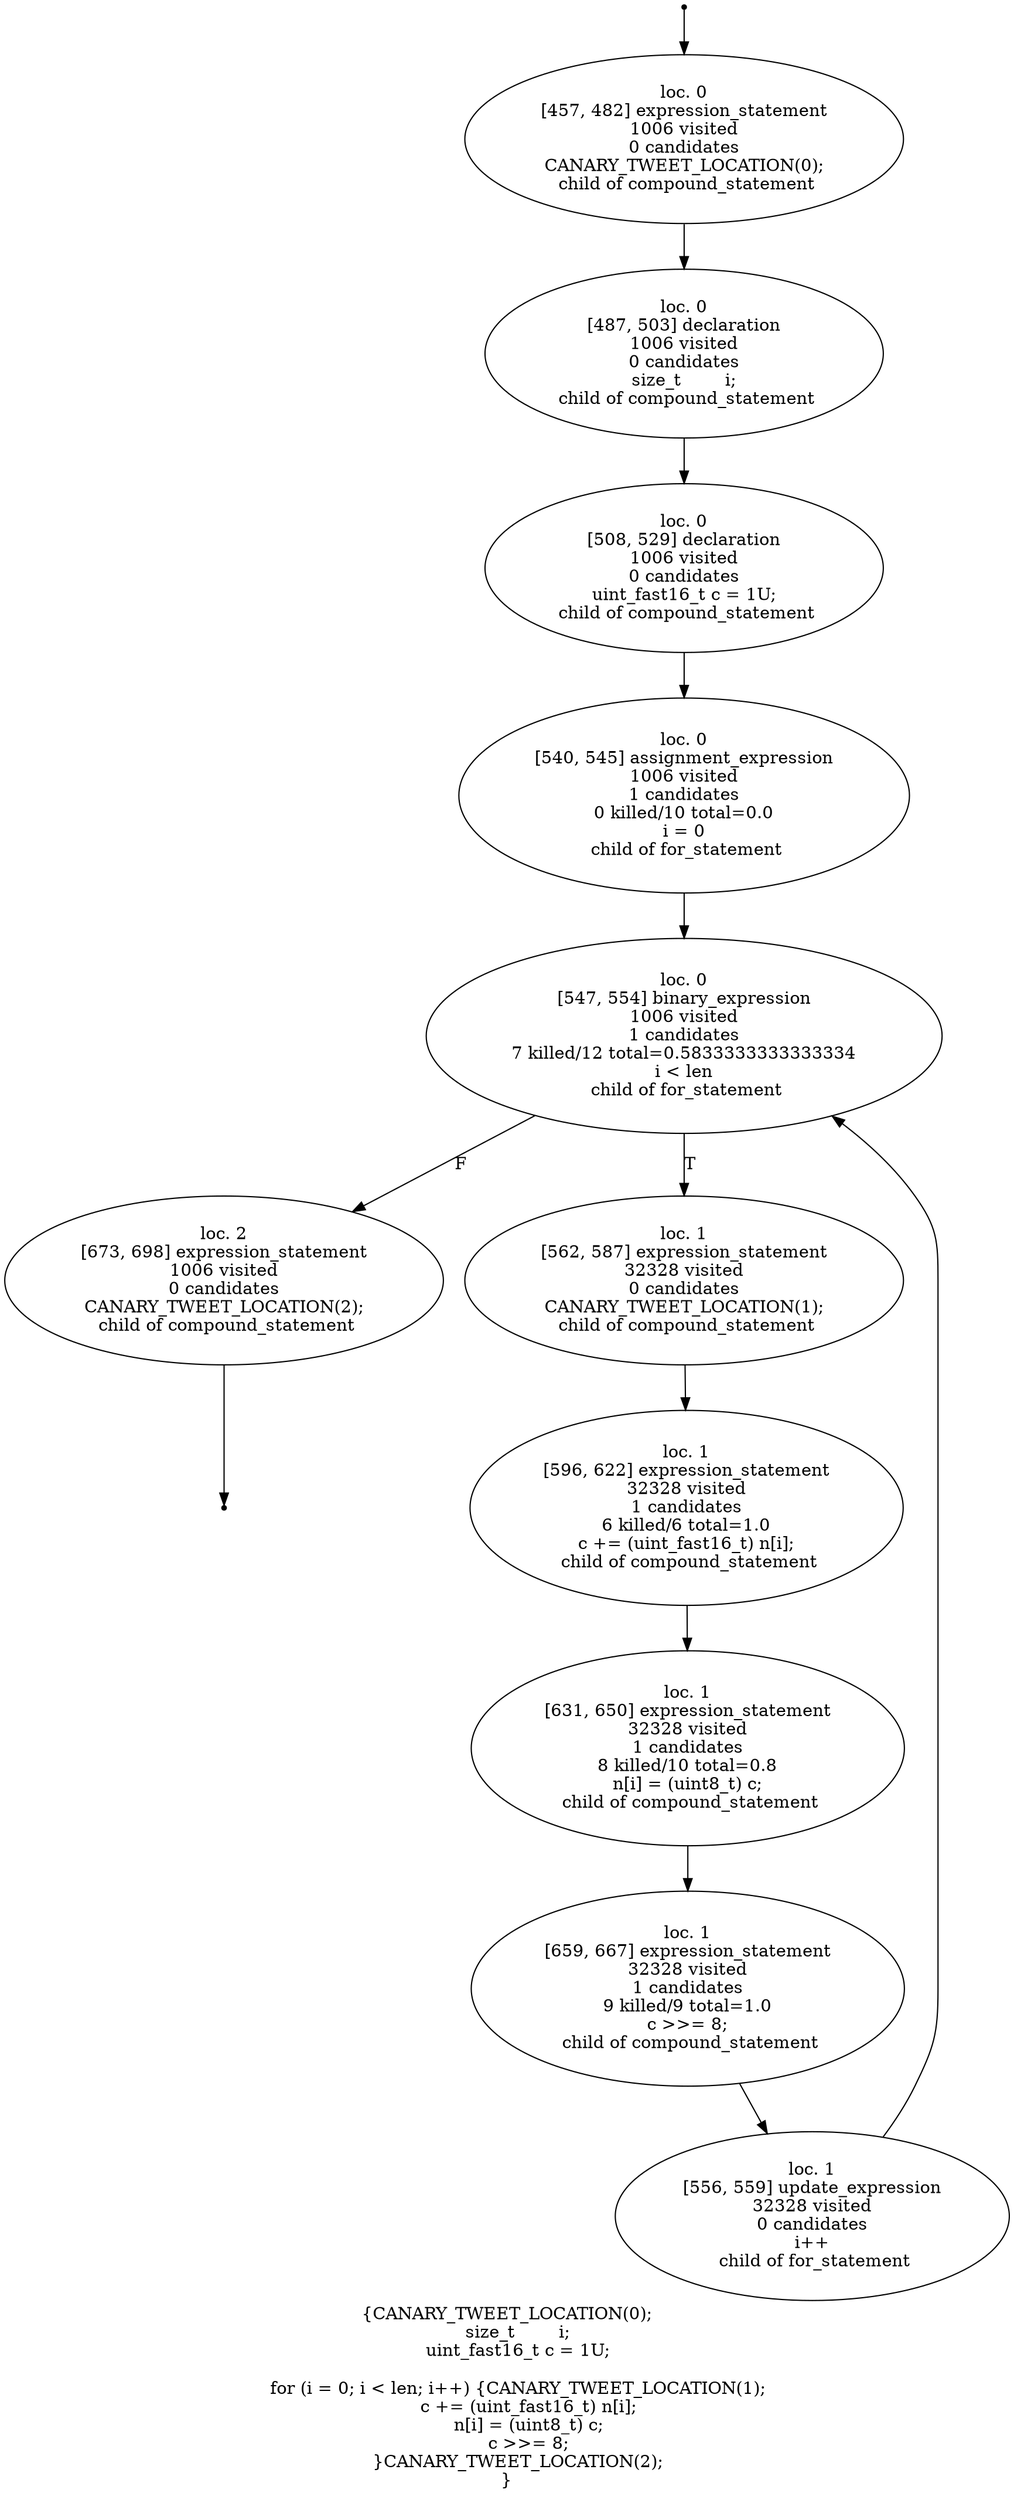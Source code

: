 digraph hydro_increment_localised_2 {
	initial [shape=point]
	initial -> "loc. 0
[457, 482] expression_statement
1006 visited
0 candidates
 CANARY_TWEET_LOCATION(0); 
 child of compound_statement"
	final [shape=point]
	"loc. 2
[673, 698] expression_statement
1006 visited
0 candidates
 CANARY_TWEET_LOCATION(2); 
 child of compound_statement" -> final
	"loc. 0
[457, 482] expression_statement
1006 visited
0 candidates
 CANARY_TWEET_LOCATION(0); 
 child of compound_statement"
	"loc. 0
[457, 482] expression_statement
1006 visited
0 candidates
 CANARY_TWEET_LOCATION(0); 
 child of compound_statement" -> "loc. 0
[487, 503] declaration
1006 visited
0 candidates
 size_t        i; 
 child of compound_statement"
	"loc. 0
[487, 503] declaration
1006 visited
0 candidates
 size_t        i; 
 child of compound_statement"
	"loc. 0
[487, 503] declaration
1006 visited
0 candidates
 size_t        i; 
 child of compound_statement" -> "loc. 0
[508, 529] declaration
1006 visited
0 candidates
 uint_fast16_t c = 1U; 
 child of compound_statement"
	"loc. 0
[508, 529] declaration
1006 visited
0 candidates
 uint_fast16_t c = 1U; 
 child of compound_statement"
	"loc. 0
[508, 529] declaration
1006 visited
0 candidates
 uint_fast16_t c = 1U; 
 child of compound_statement" -> "loc. 0
[540, 545] assignment_expression
1006 visited
1 candidates
0 killed/10 total=0.0
 i = 0 
 child of for_statement"
	"loc. 0
[540, 545] assignment_expression
1006 visited
1 candidates
0 killed/10 total=0.0
 i = 0 
 child of for_statement"
	"loc. 0
[540, 545] assignment_expression
1006 visited
1 candidates
0 killed/10 total=0.0
 i = 0 
 child of for_statement" -> "loc. 0
[547, 554] binary_expression
1006 visited
1 candidates
7 killed/12 total=0.5833333333333334
 i < len 
 child of for_statement"
	"loc. 0
[547, 554] binary_expression
1006 visited
1 candidates
7 killed/12 total=0.5833333333333334
 i < len 
 child of for_statement"
	"loc. 0
[547, 554] binary_expression
1006 visited
1 candidates
7 killed/12 total=0.5833333333333334
 i < len 
 child of for_statement" -> "loc. 1
[562, 587] expression_statement
32328 visited
0 candidates
 CANARY_TWEET_LOCATION(1); 
 child of compound_statement" [label=T]
	"loc. 0
[547, 554] binary_expression
1006 visited
1 candidates
7 killed/12 total=0.5833333333333334
 i < len 
 child of for_statement" -> "loc. 2
[673, 698] expression_statement
1006 visited
0 candidates
 CANARY_TWEET_LOCATION(2); 
 child of compound_statement" [label=F]
	"loc. 1
[562, 587] expression_statement
32328 visited
0 candidates
 CANARY_TWEET_LOCATION(1); 
 child of compound_statement"
	"loc. 1
[562, 587] expression_statement
32328 visited
0 candidates
 CANARY_TWEET_LOCATION(1); 
 child of compound_statement" -> "loc. 1
[596, 622] expression_statement
32328 visited
1 candidates
6 killed/6 total=1.0
 c += (uint_fast16_t) n[i]; 
 child of compound_statement"
	"loc. 2
[673, 698] expression_statement
1006 visited
0 candidates
 CANARY_TWEET_LOCATION(2); 
 child of compound_statement"
	"loc. 1
[556, 559] update_expression
32328 visited
0 candidates
 i++ 
 child of for_statement"
	"loc. 1
[556, 559] update_expression
32328 visited
0 candidates
 i++ 
 child of for_statement" -> "loc. 0
[547, 554] binary_expression
1006 visited
1 candidates
7 killed/12 total=0.5833333333333334
 i < len 
 child of for_statement"
	"loc. 1
[596, 622] expression_statement
32328 visited
1 candidates
6 killed/6 total=1.0
 c += (uint_fast16_t) n[i]; 
 child of compound_statement"
	"loc. 1
[596, 622] expression_statement
32328 visited
1 candidates
6 killed/6 total=1.0
 c += (uint_fast16_t) n[i]; 
 child of compound_statement" -> "loc. 1
[631, 650] expression_statement
32328 visited
1 candidates
8 killed/10 total=0.8
 n[i] = (uint8_t) c; 
 child of compound_statement"
	"loc. 1
[631, 650] expression_statement
32328 visited
1 candidates
8 killed/10 total=0.8
 n[i] = (uint8_t) c; 
 child of compound_statement"
	"loc. 1
[631, 650] expression_statement
32328 visited
1 candidates
8 killed/10 total=0.8
 n[i] = (uint8_t) c; 
 child of compound_statement" -> "loc. 1
[659, 667] expression_statement
32328 visited
1 candidates
9 killed/9 total=1.0
 c >>= 8; 
 child of compound_statement"
	"loc. 1
[659, 667] expression_statement
32328 visited
1 candidates
9 killed/9 total=1.0
 c >>= 8; 
 child of compound_statement"
	"loc. 1
[659, 667] expression_statement
32328 visited
1 candidates
9 killed/9 total=1.0
 c >>= 8; 
 child of compound_statement" -> "loc. 1
[556, 559] update_expression
32328 visited
0 candidates
 i++ 
 child of for_statement"
	label="{CANARY_TWEET_LOCATION(0);
    size_t        i;
    uint_fast16_t c = 1U;

    for (i = 0; i < len; i++) {CANARY_TWEET_LOCATION(1);
        c += (uint_fast16_t) n[i];
        n[i] = (uint8_t) c;
        c >>= 8;
    }CANARY_TWEET_LOCATION(2);
}"
}
